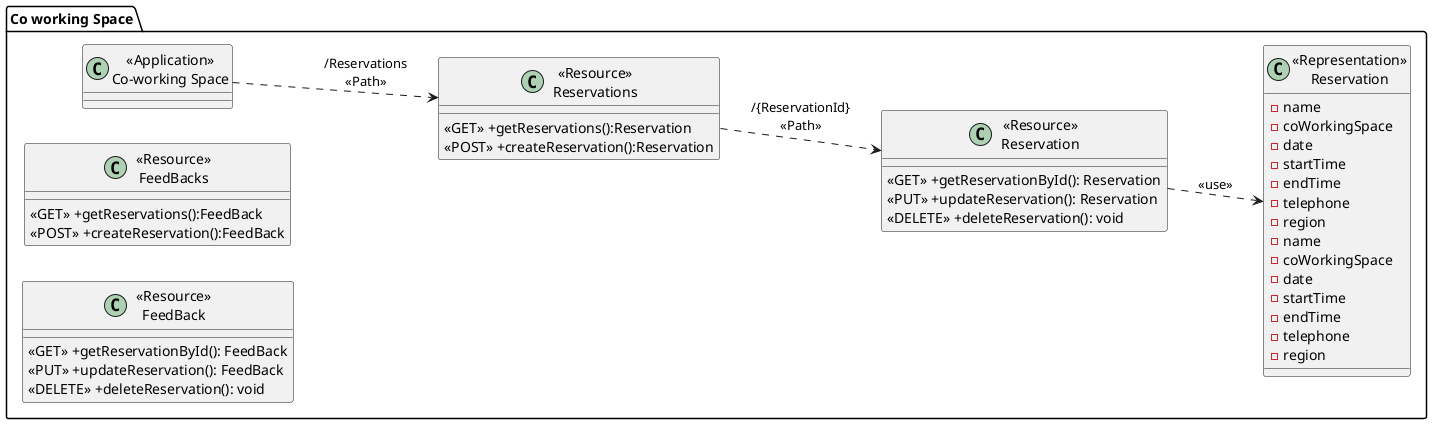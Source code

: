 @startuml Co-working Class Diagram
left to right direction
package "Co working Space"{
    class "<<Application>>\nCo-working Space" as CoWorkingService{}

    class "<<Resource>>\nReservations" as ResourceReservations{
        <<GET>> +getReservations():Reservation
        <<POST>> +createReservation():Reservation
    }

    class "<<Resource>>\nReservation" as ResourceReservation {
        <<GET>> +getReservationById(): Reservation
        <<PUT>> +updateReservation(): Reservation
        <<DELETE>> +deleteReservation(): void
    }

    class "<<Representation>>\nReservation" as RepresentationReservation {
        -name
        -coWorkingSpace
        -date
        -startTime
        -endTime
        -telephone
        -region
    }

    class "<<Resource>>\nFeedBacks" as ResourceFeedBacks{
        <<GET>> +getReservations():FeedBack
        <<POST>> +createReservation():FeedBack
    }

    class "<<Resource>>\nFeedBack" as ResourceFeedBack {
        <<GET>> +getReservationById(): FeedBack
        <<PUT>> +updateReservation(): FeedBack
        <<DELETE>> +deleteReservation(): void
    }

    class "<<Representation>>\nReservation" as RepresentationReservation {
        -name
        -coWorkingSpace
        -date
        -startTime
        -endTime
        -telephone
        -region
    }

}

CoWorkingService ..> ResourceReservations:"/Reservations\n<<Path>>"
ResourceReservations ..> ResourceReservation: "/{ReservationId}\n<<Path>>"
ResourceReservation ..> RepresentationReservation: "<<use>>"

@enduml